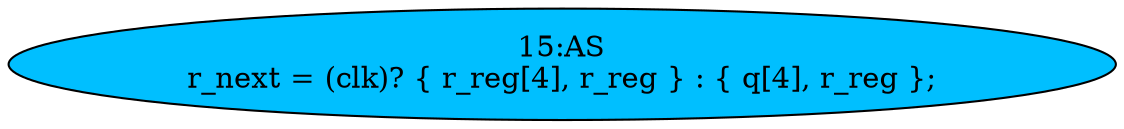 strict digraph "" {
	node [label="\N"];
	"15:AS"	[ast="<pyverilog.vparser.ast.Assign object at 0x7f8538f05090>",
		def_var="['r_next']",
		fillcolor=deepskyblue,
		label="15:AS
r_next = (clk)? { r_reg[4], r_reg } : { q[4], r_reg };",
		statements="[]",
		style=filled,
		typ=Assign,
		use_var="['clk', 'r_reg', 'r_reg', 'q', 'r_reg']"];
}
